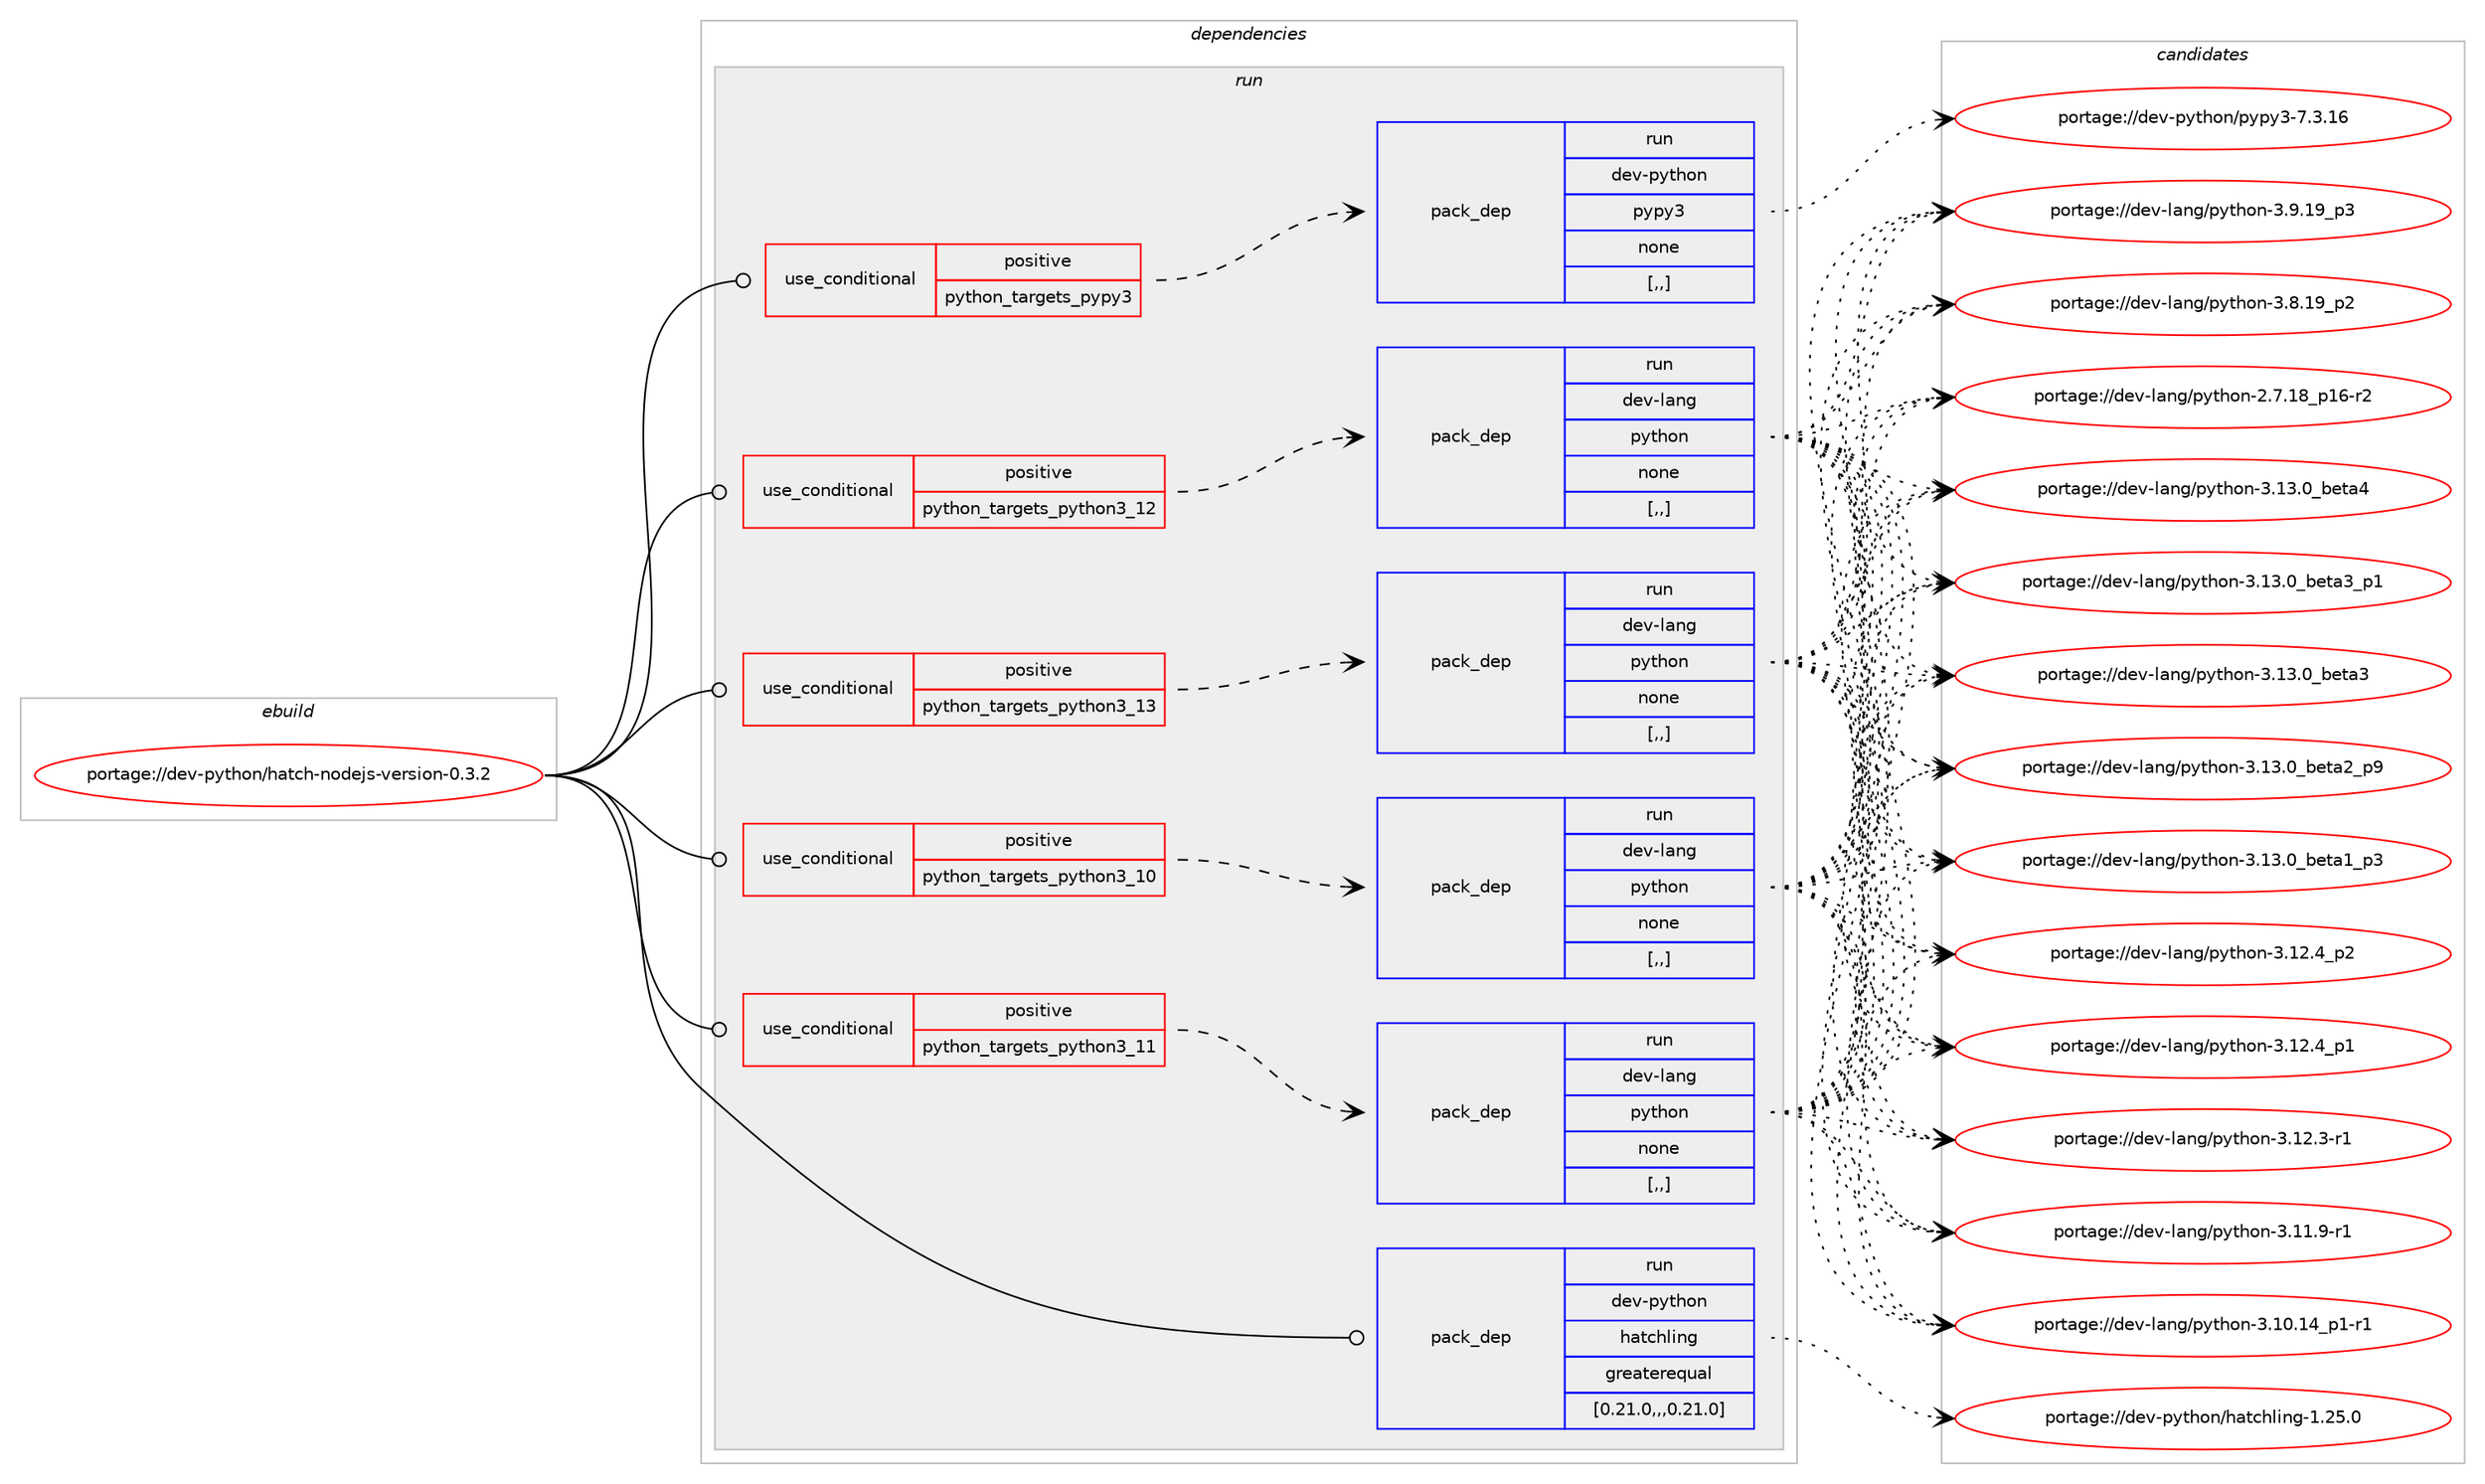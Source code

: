 digraph prolog {

# *************
# Graph options
# *************

newrank=true;
concentrate=true;
compound=true;
graph [rankdir=LR,fontname=Helvetica,fontsize=10,ranksep=1.5];#, ranksep=2.5, nodesep=0.2];
edge  [arrowhead=vee];
node  [fontname=Helvetica,fontsize=10];

# **********
# The ebuild
# **********

subgraph cluster_leftcol {
color=gray;
label=<<i>ebuild</i>>;
id [label="portage://dev-python/hatch-nodejs-version-0.3.2", color=red, width=4, href="../dev-python/hatch-nodejs-version-0.3.2.svg"];
}

# ****************
# The dependencies
# ****************

subgraph cluster_midcol {
color=gray;
label=<<i>dependencies</i>>;
subgraph cluster_compile {
fillcolor="#eeeeee";
style=filled;
label=<<i>compile</i>>;
}
subgraph cluster_compileandrun {
fillcolor="#eeeeee";
style=filled;
label=<<i>compile and run</i>>;
}
subgraph cluster_run {
fillcolor="#eeeeee";
style=filled;
label=<<i>run</i>>;
subgraph cond33332 {
dependency147770 [label=<<TABLE BORDER="0" CELLBORDER="1" CELLSPACING="0" CELLPADDING="4"><TR><TD ROWSPAN="3" CELLPADDING="10">use_conditional</TD></TR><TR><TD>positive</TD></TR><TR><TD>python_targets_pypy3</TD></TR></TABLE>>, shape=none, color=red];
subgraph pack113188 {
dependency147771 [label=<<TABLE BORDER="0" CELLBORDER="1" CELLSPACING="0" CELLPADDING="4" WIDTH="220"><TR><TD ROWSPAN="6" CELLPADDING="30">pack_dep</TD></TR><TR><TD WIDTH="110">run</TD></TR><TR><TD>dev-python</TD></TR><TR><TD>pypy3</TD></TR><TR><TD>none</TD></TR><TR><TD>[,,]</TD></TR></TABLE>>, shape=none, color=blue];
}
dependency147770:e -> dependency147771:w [weight=20,style="dashed",arrowhead="vee"];
}
id:e -> dependency147770:w [weight=20,style="solid",arrowhead="odot"];
subgraph cond33333 {
dependency147772 [label=<<TABLE BORDER="0" CELLBORDER="1" CELLSPACING="0" CELLPADDING="4"><TR><TD ROWSPAN="3" CELLPADDING="10">use_conditional</TD></TR><TR><TD>positive</TD></TR><TR><TD>python_targets_python3_10</TD></TR></TABLE>>, shape=none, color=red];
subgraph pack113189 {
dependency147773 [label=<<TABLE BORDER="0" CELLBORDER="1" CELLSPACING="0" CELLPADDING="4" WIDTH="220"><TR><TD ROWSPAN="6" CELLPADDING="30">pack_dep</TD></TR><TR><TD WIDTH="110">run</TD></TR><TR><TD>dev-lang</TD></TR><TR><TD>python</TD></TR><TR><TD>none</TD></TR><TR><TD>[,,]</TD></TR></TABLE>>, shape=none, color=blue];
}
dependency147772:e -> dependency147773:w [weight=20,style="dashed",arrowhead="vee"];
}
id:e -> dependency147772:w [weight=20,style="solid",arrowhead="odot"];
subgraph cond33334 {
dependency147774 [label=<<TABLE BORDER="0" CELLBORDER="1" CELLSPACING="0" CELLPADDING="4"><TR><TD ROWSPAN="3" CELLPADDING="10">use_conditional</TD></TR><TR><TD>positive</TD></TR><TR><TD>python_targets_python3_11</TD></TR></TABLE>>, shape=none, color=red];
subgraph pack113190 {
dependency147775 [label=<<TABLE BORDER="0" CELLBORDER="1" CELLSPACING="0" CELLPADDING="4" WIDTH="220"><TR><TD ROWSPAN="6" CELLPADDING="30">pack_dep</TD></TR><TR><TD WIDTH="110">run</TD></TR><TR><TD>dev-lang</TD></TR><TR><TD>python</TD></TR><TR><TD>none</TD></TR><TR><TD>[,,]</TD></TR></TABLE>>, shape=none, color=blue];
}
dependency147774:e -> dependency147775:w [weight=20,style="dashed",arrowhead="vee"];
}
id:e -> dependency147774:w [weight=20,style="solid",arrowhead="odot"];
subgraph cond33335 {
dependency147776 [label=<<TABLE BORDER="0" CELLBORDER="1" CELLSPACING="0" CELLPADDING="4"><TR><TD ROWSPAN="3" CELLPADDING="10">use_conditional</TD></TR><TR><TD>positive</TD></TR><TR><TD>python_targets_python3_12</TD></TR></TABLE>>, shape=none, color=red];
subgraph pack113191 {
dependency147777 [label=<<TABLE BORDER="0" CELLBORDER="1" CELLSPACING="0" CELLPADDING="4" WIDTH="220"><TR><TD ROWSPAN="6" CELLPADDING="30">pack_dep</TD></TR><TR><TD WIDTH="110">run</TD></TR><TR><TD>dev-lang</TD></TR><TR><TD>python</TD></TR><TR><TD>none</TD></TR><TR><TD>[,,]</TD></TR></TABLE>>, shape=none, color=blue];
}
dependency147776:e -> dependency147777:w [weight=20,style="dashed",arrowhead="vee"];
}
id:e -> dependency147776:w [weight=20,style="solid",arrowhead="odot"];
subgraph cond33336 {
dependency147778 [label=<<TABLE BORDER="0" CELLBORDER="1" CELLSPACING="0" CELLPADDING="4"><TR><TD ROWSPAN="3" CELLPADDING="10">use_conditional</TD></TR><TR><TD>positive</TD></TR><TR><TD>python_targets_python3_13</TD></TR></TABLE>>, shape=none, color=red];
subgraph pack113192 {
dependency147779 [label=<<TABLE BORDER="0" CELLBORDER="1" CELLSPACING="0" CELLPADDING="4" WIDTH="220"><TR><TD ROWSPAN="6" CELLPADDING="30">pack_dep</TD></TR><TR><TD WIDTH="110">run</TD></TR><TR><TD>dev-lang</TD></TR><TR><TD>python</TD></TR><TR><TD>none</TD></TR><TR><TD>[,,]</TD></TR></TABLE>>, shape=none, color=blue];
}
dependency147778:e -> dependency147779:w [weight=20,style="dashed",arrowhead="vee"];
}
id:e -> dependency147778:w [weight=20,style="solid",arrowhead="odot"];
subgraph pack113193 {
dependency147780 [label=<<TABLE BORDER="0" CELLBORDER="1" CELLSPACING="0" CELLPADDING="4" WIDTH="220"><TR><TD ROWSPAN="6" CELLPADDING="30">pack_dep</TD></TR><TR><TD WIDTH="110">run</TD></TR><TR><TD>dev-python</TD></TR><TR><TD>hatchling</TD></TR><TR><TD>greaterequal</TD></TR><TR><TD>[0.21.0,,,0.21.0]</TD></TR></TABLE>>, shape=none, color=blue];
}
id:e -> dependency147780:w [weight=20,style="solid",arrowhead="odot"];
}
}

# **************
# The candidates
# **************

subgraph cluster_choices {
rank=same;
color=gray;
label=<<i>candidates</i>>;

subgraph choice113188 {
color=black;
nodesep=1;
choice10010111845112121116104111110471121211121215145554651464954 [label="portage://dev-python/pypy3-7.3.16", color=red, width=4,href="../dev-python/pypy3-7.3.16.svg"];
dependency147771:e -> choice10010111845112121116104111110471121211121215145554651464954:w [style=dotted,weight="100"];
}
subgraph choice113189 {
color=black;
nodesep=1;
choice1001011184510897110103471121211161041111104551464951464895981011169752 [label="portage://dev-lang/python-3.13.0_beta4", color=red, width=4,href="../dev-lang/python-3.13.0_beta4.svg"];
choice10010111845108971101034711212111610411111045514649514648959810111697519511249 [label="portage://dev-lang/python-3.13.0_beta3_p1", color=red, width=4,href="../dev-lang/python-3.13.0_beta3_p1.svg"];
choice1001011184510897110103471121211161041111104551464951464895981011169751 [label="portage://dev-lang/python-3.13.0_beta3", color=red, width=4,href="../dev-lang/python-3.13.0_beta3.svg"];
choice10010111845108971101034711212111610411111045514649514648959810111697509511257 [label="portage://dev-lang/python-3.13.0_beta2_p9", color=red, width=4,href="../dev-lang/python-3.13.0_beta2_p9.svg"];
choice10010111845108971101034711212111610411111045514649514648959810111697499511251 [label="portage://dev-lang/python-3.13.0_beta1_p3", color=red, width=4,href="../dev-lang/python-3.13.0_beta1_p3.svg"];
choice100101118451089711010347112121116104111110455146495046529511250 [label="portage://dev-lang/python-3.12.4_p2", color=red, width=4,href="../dev-lang/python-3.12.4_p2.svg"];
choice100101118451089711010347112121116104111110455146495046529511249 [label="portage://dev-lang/python-3.12.4_p1", color=red, width=4,href="../dev-lang/python-3.12.4_p1.svg"];
choice100101118451089711010347112121116104111110455146495046514511449 [label="portage://dev-lang/python-3.12.3-r1", color=red, width=4,href="../dev-lang/python-3.12.3-r1.svg"];
choice100101118451089711010347112121116104111110455146494946574511449 [label="portage://dev-lang/python-3.11.9-r1", color=red, width=4,href="../dev-lang/python-3.11.9-r1.svg"];
choice100101118451089711010347112121116104111110455146494846495295112494511449 [label="portage://dev-lang/python-3.10.14_p1-r1", color=red, width=4,href="../dev-lang/python-3.10.14_p1-r1.svg"];
choice100101118451089711010347112121116104111110455146574649579511251 [label="portage://dev-lang/python-3.9.19_p3", color=red, width=4,href="../dev-lang/python-3.9.19_p3.svg"];
choice100101118451089711010347112121116104111110455146564649579511250 [label="portage://dev-lang/python-3.8.19_p2", color=red, width=4,href="../dev-lang/python-3.8.19_p2.svg"];
choice100101118451089711010347112121116104111110455046554649569511249544511450 [label="portage://dev-lang/python-2.7.18_p16-r2", color=red, width=4,href="../dev-lang/python-2.7.18_p16-r2.svg"];
dependency147773:e -> choice1001011184510897110103471121211161041111104551464951464895981011169752:w [style=dotted,weight="100"];
dependency147773:e -> choice10010111845108971101034711212111610411111045514649514648959810111697519511249:w [style=dotted,weight="100"];
dependency147773:e -> choice1001011184510897110103471121211161041111104551464951464895981011169751:w [style=dotted,weight="100"];
dependency147773:e -> choice10010111845108971101034711212111610411111045514649514648959810111697509511257:w [style=dotted,weight="100"];
dependency147773:e -> choice10010111845108971101034711212111610411111045514649514648959810111697499511251:w [style=dotted,weight="100"];
dependency147773:e -> choice100101118451089711010347112121116104111110455146495046529511250:w [style=dotted,weight="100"];
dependency147773:e -> choice100101118451089711010347112121116104111110455146495046529511249:w [style=dotted,weight="100"];
dependency147773:e -> choice100101118451089711010347112121116104111110455146495046514511449:w [style=dotted,weight="100"];
dependency147773:e -> choice100101118451089711010347112121116104111110455146494946574511449:w [style=dotted,weight="100"];
dependency147773:e -> choice100101118451089711010347112121116104111110455146494846495295112494511449:w [style=dotted,weight="100"];
dependency147773:e -> choice100101118451089711010347112121116104111110455146574649579511251:w [style=dotted,weight="100"];
dependency147773:e -> choice100101118451089711010347112121116104111110455146564649579511250:w [style=dotted,weight="100"];
dependency147773:e -> choice100101118451089711010347112121116104111110455046554649569511249544511450:w [style=dotted,weight="100"];
}
subgraph choice113190 {
color=black;
nodesep=1;
choice1001011184510897110103471121211161041111104551464951464895981011169752 [label="portage://dev-lang/python-3.13.0_beta4", color=red, width=4,href="../dev-lang/python-3.13.0_beta4.svg"];
choice10010111845108971101034711212111610411111045514649514648959810111697519511249 [label="portage://dev-lang/python-3.13.0_beta3_p1", color=red, width=4,href="../dev-lang/python-3.13.0_beta3_p1.svg"];
choice1001011184510897110103471121211161041111104551464951464895981011169751 [label="portage://dev-lang/python-3.13.0_beta3", color=red, width=4,href="../dev-lang/python-3.13.0_beta3.svg"];
choice10010111845108971101034711212111610411111045514649514648959810111697509511257 [label="portage://dev-lang/python-3.13.0_beta2_p9", color=red, width=4,href="../dev-lang/python-3.13.0_beta2_p9.svg"];
choice10010111845108971101034711212111610411111045514649514648959810111697499511251 [label="portage://dev-lang/python-3.13.0_beta1_p3", color=red, width=4,href="../dev-lang/python-3.13.0_beta1_p3.svg"];
choice100101118451089711010347112121116104111110455146495046529511250 [label="portage://dev-lang/python-3.12.4_p2", color=red, width=4,href="../dev-lang/python-3.12.4_p2.svg"];
choice100101118451089711010347112121116104111110455146495046529511249 [label="portage://dev-lang/python-3.12.4_p1", color=red, width=4,href="../dev-lang/python-3.12.4_p1.svg"];
choice100101118451089711010347112121116104111110455146495046514511449 [label="portage://dev-lang/python-3.12.3-r1", color=red, width=4,href="../dev-lang/python-3.12.3-r1.svg"];
choice100101118451089711010347112121116104111110455146494946574511449 [label="portage://dev-lang/python-3.11.9-r1", color=red, width=4,href="../dev-lang/python-3.11.9-r1.svg"];
choice100101118451089711010347112121116104111110455146494846495295112494511449 [label="portage://dev-lang/python-3.10.14_p1-r1", color=red, width=4,href="../dev-lang/python-3.10.14_p1-r1.svg"];
choice100101118451089711010347112121116104111110455146574649579511251 [label="portage://dev-lang/python-3.9.19_p3", color=red, width=4,href="../dev-lang/python-3.9.19_p3.svg"];
choice100101118451089711010347112121116104111110455146564649579511250 [label="portage://dev-lang/python-3.8.19_p2", color=red, width=4,href="../dev-lang/python-3.8.19_p2.svg"];
choice100101118451089711010347112121116104111110455046554649569511249544511450 [label="portage://dev-lang/python-2.7.18_p16-r2", color=red, width=4,href="../dev-lang/python-2.7.18_p16-r2.svg"];
dependency147775:e -> choice1001011184510897110103471121211161041111104551464951464895981011169752:w [style=dotted,weight="100"];
dependency147775:e -> choice10010111845108971101034711212111610411111045514649514648959810111697519511249:w [style=dotted,weight="100"];
dependency147775:e -> choice1001011184510897110103471121211161041111104551464951464895981011169751:w [style=dotted,weight="100"];
dependency147775:e -> choice10010111845108971101034711212111610411111045514649514648959810111697509511257:w [style=dotted,weight="100"];
dependency147775:e -> choice10010111845108971101034711212111610411111045514649514648959810111697499511251:w [style=dotted,weight="100"];
dependency147775:e -> choice100101118451089711010347112121116104111110455146495046529511250:w [style=dotted,weight="100"];
dependency147775:e -> choice100101118451089711010347112121116104111110455146495046529511249:w [style=dotted,weight="100"];
dependency147775:e -> choice100101118451089711010347112121116104111110455146495046514511449:w [style=dotted,weight="100"];
dependency147775:e -> choice100101118451089711010347112121116104111110455146494946574511449:w [style=dotted,weight="100"];
dependency147775:e -> choice100101118451089711010347112121116104111110455146494846495295112494511449:w [style=dotted,weight="100"];
dependency147775:e -> choice100101118451089711010347112121116104111110455146574649579511251:w [style=dotted,weight="100"];
dependency147775:e -> choice100101118451089711010347112121116104111110455146564649579511250:w [style=dotted,weight="100"];
dependency147775:e -> choice100101118451089711010347112121116104111110455046554649569511249544511450:w [style=dotted,weight="100"];
}
subgraph choice113191 {
color=black;
nodesep=1;
choice1001011184510897110103471121211161041111104551464951464895981011169752 [label="portage://dev-lang/python-3.13.0_beta4", color=red, width=4,href="../dev-lang/python-3.13.0_beta4.svg"];
choice10010111845108971101034711212111610411111045514649514648959810111697519511249 [label="portage://dev-lang/python-3.13.0_beta3_p1", color=red, width=4,href="../dev-lang/python-3.13.0_beta3_p1.svg"];
choice1001011184510897110103471121211161041111104551464951464895981011169751 [label="portage://dev-lang/python-3.13.0_beta3", color=red, width=4,href="../dev-lang/python-3.13.0_beta3.svg"];
choice10010111845108971101034711212111610411111045514649514648959810111697509511257 [label="portage://dev-lang/python-3.13.0_beta2_p9", color=red, width=4,href="../dev-lang/python-3.13.0_beta2_p9.svg"];
choice10010111845108971101034711212111610411111045514649514648959810111697499511251 [label="portage://dev-lang/python-3.13.0_beta1_p3", color=red, width=4,href="../dev-lang/python-3.13.0_beta1_p3.svg"];
choice100101118451089711010347112121116104111110455146495046529511250 [label="portage://dev-lang/python-3.12.4_p2", color=red, width=4,href="../dev-lang/python-3.12.4_p2.svg"];
choice100101118451089711010347112121116104111110455146495046529511249 [label="portage://dev-lang/python-3.12.4_p1", color=red, width=4,href="../dev-lang/python-3.12.4_p1.svg"];
choice100101118451089711010347112121116104111110455146495046514511449 [label="portage://dev-lang/python-3.12.3-r1", color=red, width=4,href="../dev-lang/python-3.12.3-r1.svg"];
choice100101118451089711010347112121116104111110455146494946574511449 [label="portage://dev-lang/python-3.11.9-r1", color=red, width=4,href="../dev-lang/python-3.11.9-r1.svg"];
choice100101118451089711010347112121116104111110455146494846495295112494511449 [label="portage://dev-lang/python-3.10.14_p1-r1", color=red, width=4,href="../dev-lang/python-3.10.14_p1-r1.svg"];
choice100101118451089711010347112121116104111110455146574649579511251 [label="portage://dev-lang/python-3.9.19_p3", color=red, width=4,href="../dev-lang/python-3.9.19_p3.svg"];
choice100101118451089711010347112121116104111110455146564649579511250 [label="portage://dev-lang/python-3.8.19_p2", color=red, width=4,href="../dev-lang/python-3.8.19_p2.svg"];
choice100101118451089711010347112121116104111110455046554649569511249544511450 [label="portage://dev-lang/python-2.7.18_p16-r2", color=red, width=4,href="../dev-lang/python-2.7.18_p16-r2.svg"];
dependency147777:e -> choice1001011184510897110103471121211161041111104551464951464895981011169752:w [style=dotted,weight="100"];
dependency147777:e -> choice10010111845108971101034711212111610411111045514649514648959810111697519511249:w [style=dotted,weight="100"];
dependency147777:e -> choice1001011184510897110103471121211161041111104551464951464895981011169751:w [style=dotted,weight="100"];
dependency147777:e -> choice10010111845108971101034711212111610411111045514649514648959810111697509511257:w [style=dotted,weight="100"];
dependency147777:e -> choice10010111845108971101034711212111610411111045514649514648959810111697499511251:w [style=dotted,weight="100"];
dependency147777:e -> choice100101118451089711010347112121116104111110455146495046529511250:w [style=dotted,weight="100"];
dependency147777:e -> choice100101118451089711010347112121116104111110455146495046529511249:w [style=dotted,weight="100"];
dependency147777:e -> choice100101118451089711010347112121116104111110455146495046514511449:w [style=dotted,weight="100"];
dependency147777:e -> choice100101118451089711010347112121116104111110455146494946574511449:w [style=dotted,weight="100"];
dependency147777:e -> choice100101118451089711010347112121116104111110455146494846495295112494511449:w [style=dotted,weight="100"];
dependency147777:e -> choice100101118451089711010347112121116104111110455146574649579511251:w [style=dotted,weight="100"];
dependency147777:e -> choice100101118451089711010347112121116104111110455146564649579511250:w [style=dotted,weight="100"];
dependency147777:e -> choice100101118451089711010347112121116104111110455046554649569511249544511450:w [style=dotted,weight="100"];
}
subgraph choice113192 {
color=black;
nodesep=1;
choice1001011184510897110103471121211161041111104551464951464895981011169752 [label="portage://dev-lang/python-3.13.0_beta4", color=red, width=4,href="../dev-lang/python-3.13.0_beta4.svg"];
choice10010111845108971101034711212111610411111045514649514648959810111697519511249 [label="portage://dev-lang/python-3.13.0_beta3_p1", color=red, width=4,href="../dev-lang/python-3.13.0_beta3_p1.svg"];
choice1001011184510897110103471121211161041111104551464951464895981011169751 [label="portage://dev-lang/python-3.13.0_beta3", color=red, width=4,href="../dev-lang/python-3.13.0_beta3.svg"];
choice10010111845108971101034711212111610411111045514649514648959810111697509511257 [label="portage://dev-lang/python-3.13.0_beta2_p9", color=red, width=4,href="../dev-lang/python-3.13.0_beta2_p9.svg"];
choice10010111845108971101034711212111610411111045514649514648959810111697499511251 [label="portage://dev-lang/python-3.13.0_beta1_p3", color=red, width=4,href="../dev-lang/python-3.13.0_beta1_p3.svg"];
choice100101118451089711010347112121116104111110455146495046529511250 [label="portage://dev-lang/python-3.12.4_p2", color=red, width=4,href="../dev-lang/python-3.12.4_p2.svg"];
choice100101118451089711010347112121116104111110455146495046529511249 [label="portage://dev-lang/python-3.12.4_p1", color=red, width=4,href="../dev-lang/python-3.12.4_p1.svg"];
choice100101118451089711010347112121116104111110455146495046514511449 [label="portage://dev-lang/python-3.12.3-r1", color=red, width=4,href="../dev-lang/python-3.12.3-r1.svg"];
choice100101118451089711010347112121116104111110455146494946574511449 [label="portage://dev-lang/python-3.11.9-r1", color=red, width=4,href="../dev-lang/python-3.11.9-r1.svg"];
choice100101118451089711010347112121116104111110455146494846495295112494511449 [label="portage://dev-lang/python-3.10.14_p1-r1", color=red, width=4,href="../dev-lang/python-3.10.14_p1-r1.svg"];
choice100101118451089711010347112121116104111110455146574649579511251 [label="portage://dev-lang/python-3.9.19_p3", color=red, width=4,href="../dev-lang/python-3.9.19_p3.svg"];
choice100101118451089711010347112121116104111110455146564649579511250 [label="portage://dev-lang/python-3.8.19_p2", color=red, width=4,href="../dev-lang/python-3.8.19_p2.svg"];
choice100101118451089711010347112121116104111110455046554649569511249544511450 [label="portage://dev-lang/python-2.7.18_p16-r2", color=red, width=4,href="../dev-lang/python-2.7.18_p16-r2.svg"];
dependency147779:e -> choice1001011184510897110103471121211161041111104551464951464895981011169752:w [style=dotted,weight="100"];
dependency147779:e -> choice10010111845108971101034711212111610411111045514649514648959810111697519511249:w [style=dotted,weight="100"];
dependency147779:e -> choice1001011184510897110103471121211161041111104551464951464895981011169751:w [style=dotted,weight="100"];
dependency147779:e -> choice10010111845108971101034711212111610411111045514649514648959810111697509511257:w [style=dotted,weight="100"];
dependency147779:e -> choice10010111845108971101034711212111610411111045514649514648959810111697499511251:w [style=dotted,weight="100"];
dependency147779:e -> choice100101118451089711010347112121116104111110455146495046529511250:w [style=dotted,weight="100"];
dependency147779:e -> choice100101118451089711010347112121116104111110455146495046529511249:w [style=dotted,weight="100"];
dependency147779:e -> choice100101118451089711010347112121116104111110455146495046514511449:w [style=dotted,weight="100"];
dependency147779:e -> choice100101118451089711010347112121116104111110455146494946574511449:w [style=dotted,weight="100"];
dependency147779:e -> choice100101118451089711010347112121116104111110455146494846495295112494511449:w [style=dotted,weight="100"];
dependency147779:e -> choice100101118451089711010347112121116104111110455146574649579511251:w [style=dotted,weight="100"];
dependency147779:e -> choice100101118451089711010347112121116104111110455146564649579511250:w [style=dotted,weight="100"];
dependency147779:e -> choice100101118451089711010347112121116104111110455046554649569511249544511450:w [style=dotted,weight="100"];
}
subgraph choice113193 {
color=black;
nodesep=1;
choice1001011184511212111610411111047104971169910410810511010345494650534648 [label="portage://dev-python/hatchling-1.25.0", color=red, width=4,href="../dev-python/hatchling-1.25.0.svg"];
dependency147780:e -> choice1001011184511212111610411111047104971169910410810511010345494650534648:w [style=dotted,weight="100"];
}
}

}
